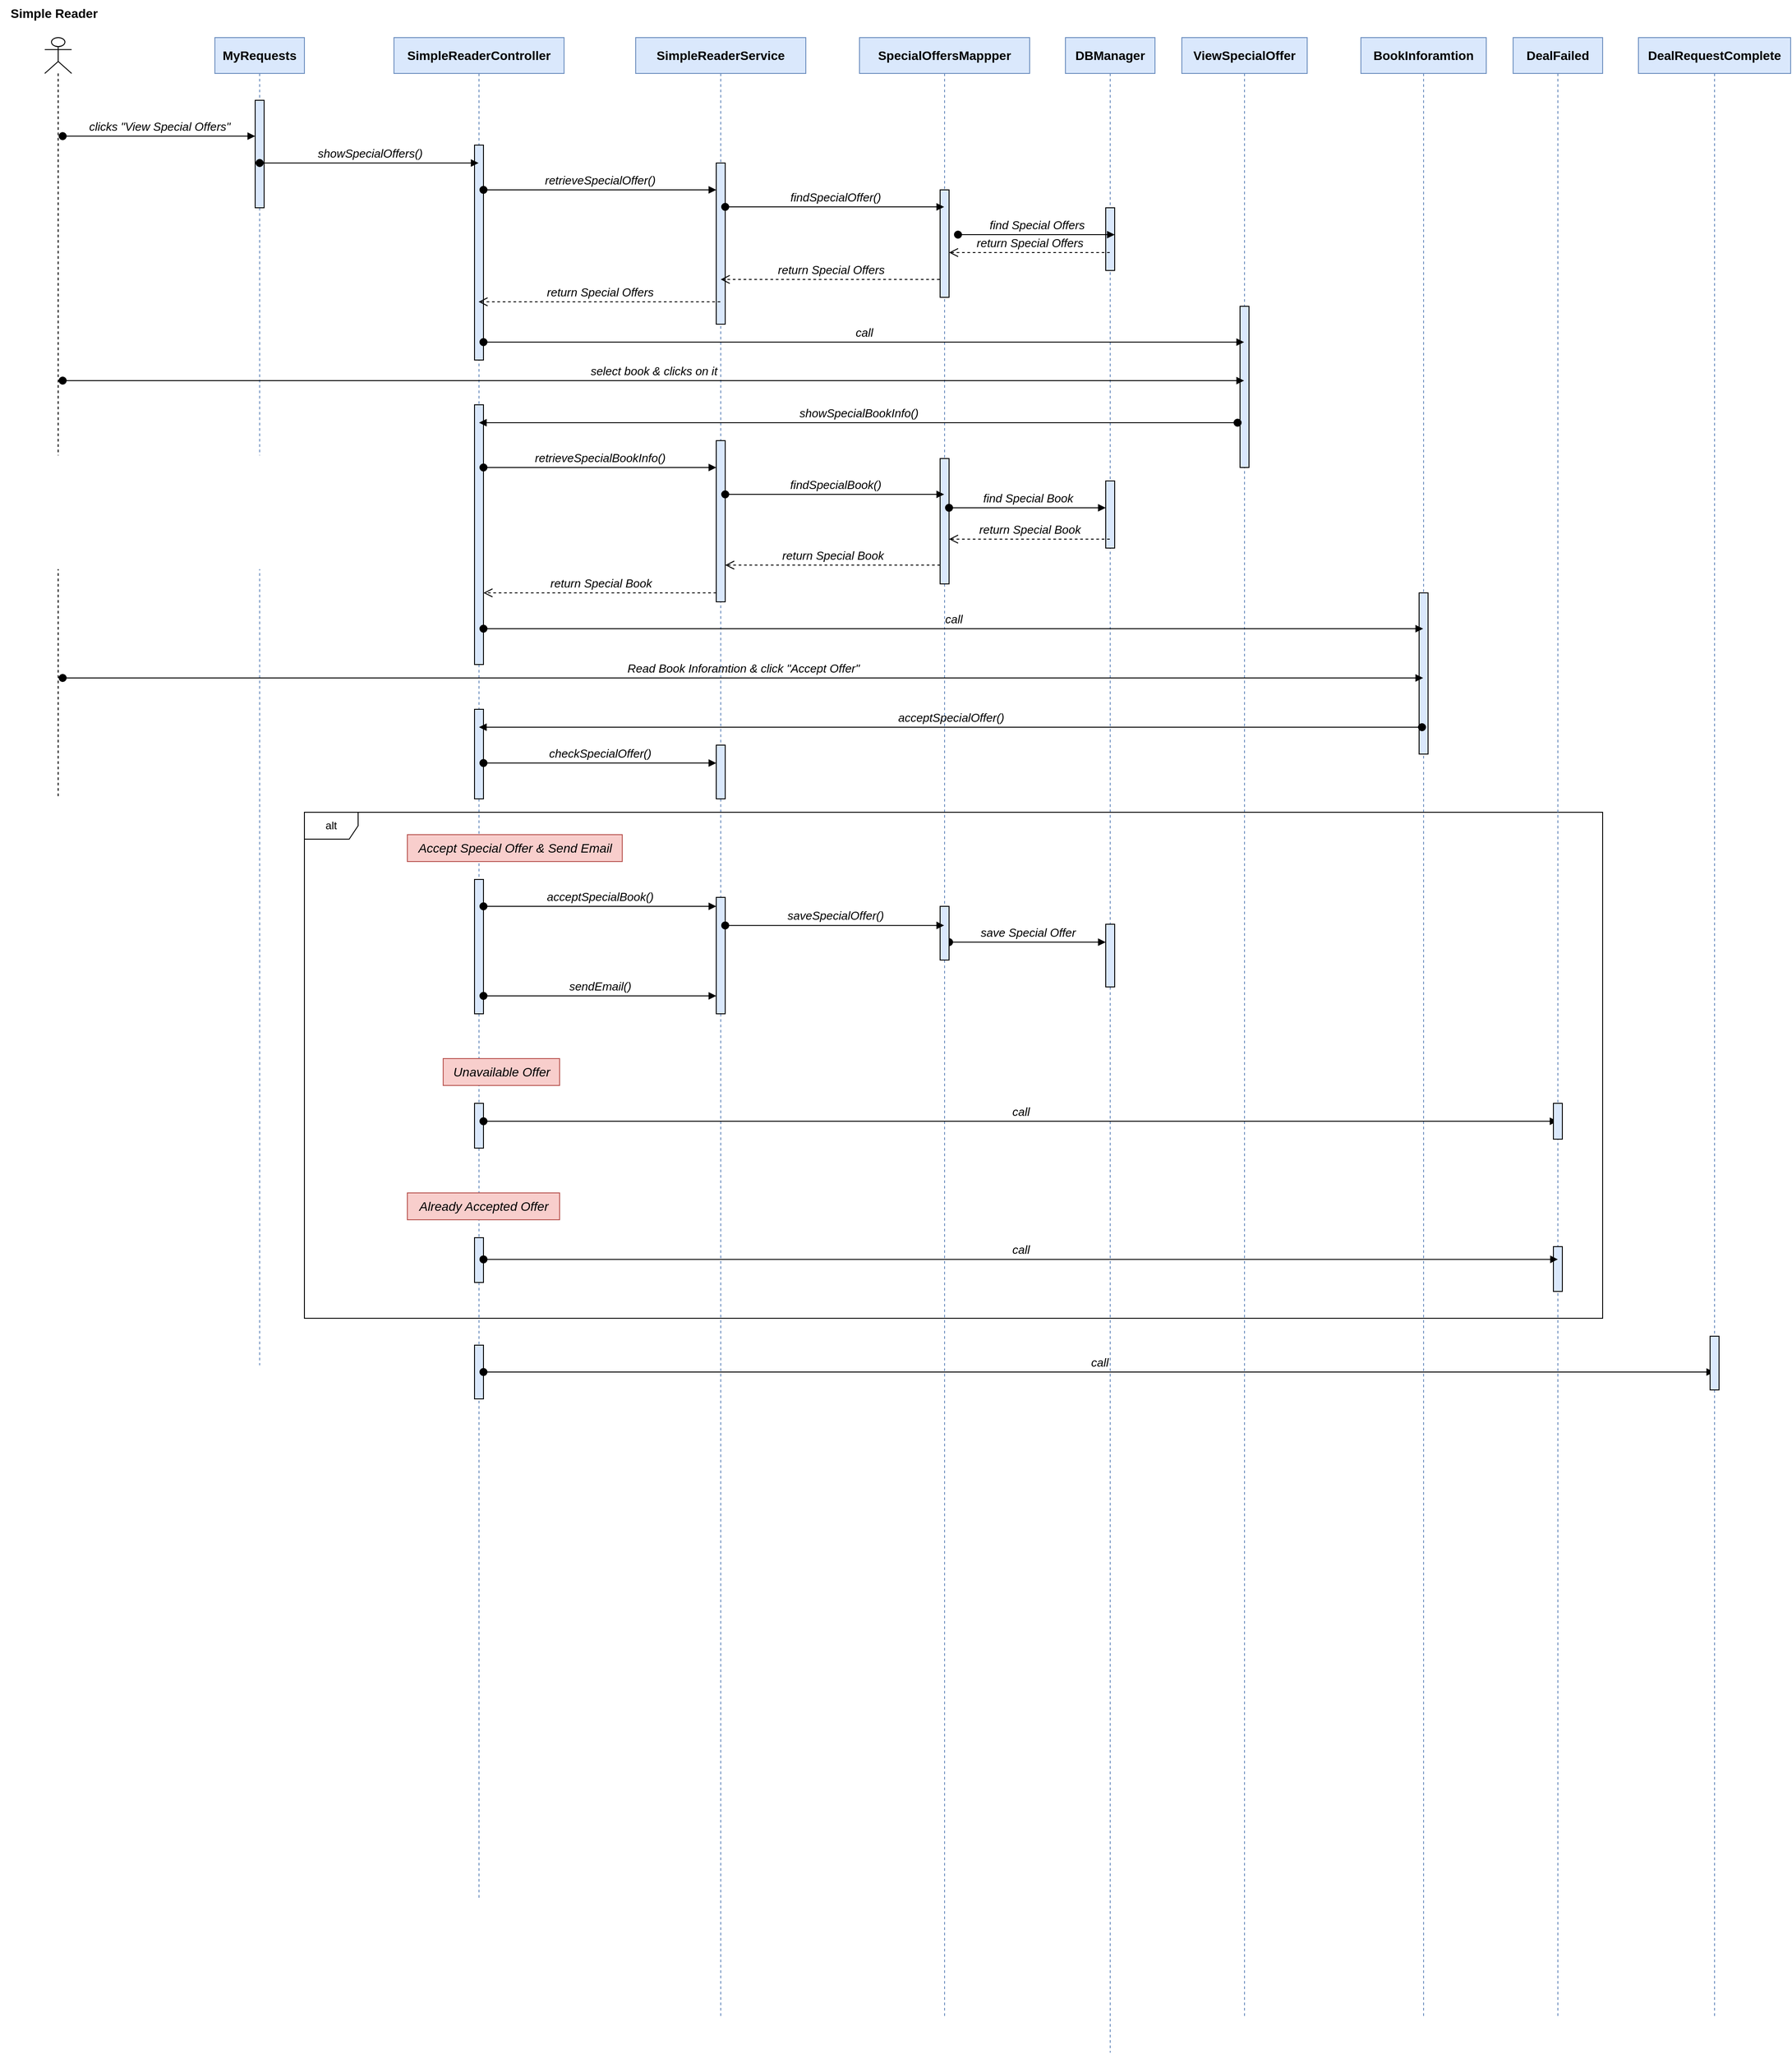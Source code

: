 <mxfile version="27.0.3">
  <diagram name="Page-1" id="kMd7gAQPCb6QjPK3nhbZ">
    <mxGraphModel dx="3659" dy="2155" grid="1" gridSize="10" guides="1" tooltips="1" connect="1" arrows="1" fold="1" page="1" pageScale="1" pageWidth="850" pageHeight="1100" math="0" shadow="0">
      <root>
        <mxCell id="0" />
        <mxCell id="1" parent="0" />
        <mxCell id="k7ym8znwLnAvNRPPfyiR-1" value="" style="shape=umlLifeline;perimeter=lifelinePerimeter;whiteSpace=wrap;html=1;container=1;dropTarget=0;collapsible=0;recursiveResize=0;outlineConnect=0;portConstraint=eastwest;newEdgeStyle={&quot;curved&quot;:0,&quot;rounded&quot;:0};participant=umlActor;" vertex="1" parent="1">
          <mxGeometry x="-830" y="-40" width="30" height="1720" as="geometry" />
        </mxCell>
        <mxCell id="k7ym8znwLnAvNRPPfyiR-4" value="SimpleReaderController" style="shape=umlLifeline;perimeter=lifelinePerimeter;whiteSpace=wrap;html=1;container=1;dropTarget=0;collapsible=0;recursiveResize=0;outlineConnect=0;portConstraint=eastwest;newEdgeStyle={&quot;curved&quot;:0,&quot;rounded&quot;:0};fontSize=14;fontStyle=1;fillColor=#dae8fc;strokeColor=#6c8ebf;" vertex="1" parent="1">
          <mxGeometry x="-440" y="-40" width="190" height="2080" as="geometry" />
        </mxCell>
        <mxCell id="k7ym8znwLnAvNRPPfyiR-5" value="" style="html=1;points=[[0,0,0,0,5],[0,1,0,0,-5],[1,0,0,0,5],[1,1,0,0,-5]];perimeter=orthogonalPerimeter;outlineConnect=0;targetShapes=umlLifeline;portConstraint=eastwest;newEdgeStyle={&quot;curved&quot;:0,&quot;rounded&quot;:0};strokeColor=#000000;fillColor=#dae8fc;" vertex="1" parent="k7ym8znwLnAvNRPPfyiR-4">
          <mxGeometry x="90" y="120" width="10" height="240" as="geometry" />
        </mxCell>
        <mxCell id="k7ym8znwLnAvNRPPfyiR-40" value="" style="html=1;points=[[0,0,0,0,5],[0,1,0,0,-5],[1,0,0,0,5],[1,1,0,0,-5]];perimeter=orthogonalPerimeter;outlineConnect=0;targetShapes=umlLifeline;portConstraint=eastwest;newEdgeStyle={&quot;curved&quot;:0,&quot;rounded&quot;:0};strokeColor=#000000;fillColor=#dae8fc;" vertex="1" parent="k7ym8znwLnAvNRPPfyiR-4">
          <mxGeometry x="90" y="410" width="10" height="290" as="geometry" />
        </mxCell>
        <mxCell id="k7ym8znwLnAvNRPPfyiR-53" value="" style="html=1;points=[[0,0,0,0,5],[0,1,0,0,-5],[1,0,0,0,5],[1,1,0,0,-5]];perimeter=orthogonalPerimeter;outlineConnect=0;targetShapes=umlLifeline;portConstraint=eastwest;newEdgeStyle={&quot;curved&quot;:0,&quot;rounded&quot;:0};strokeColor=#000000;fillColor=#dae8fc;" vertex="1" parent="k7ym8znwLnAvNRPPfyiR-4">
          <mxGeometry x="90" y="750" width="10" height="100" as="geometry" />
        </mxCell>
        <mxCell id="k7ym8znwLnAvNRPPfyiR-75" value="" style="html=1;points=[[0,0,0,0,5],[0,1,0,0,-5],[1,0,0,0,5],[1,1,0,0,-5]];perimeter=orthogonalPerimeter;outlineConnect=0;targetShapes=umlLifeline;portConstraint=eastwest;newEdgeStyle={&quot;curved&quot;:0,&quot;rounded&quot;:0};strokeColor=#000000;fillColor=#dae8fc;" vertex="1" parent="k7ym8znwLnAvNRPPfyiR-4">
          <mxGeometry x="90" y="1460" width="10" height="60" as="geometry" />
        </mxCell>
        <mxCell id="k7ym8znwLnAvNRPPfyiR-11" value="SimpleReaderService" style="shape=umlLifeline;perimeter=lifelinePerimeter;whiteSpace=wrap;html=1;container=1;dropTarget=0;collapsible=0;recursiveResize=0;outlineConnect=0;portConstraint=eastwest;newEdgeStyle={&quot;curved&quot;:0,&quot;rounded&quot;:0};fontSize=14;fontStyle=1;fillColor=#dae8fc;strokeColor=#6c8ebf;" vertex="1" parent="1">
          <mxGeometry x="-170" y="-40" width="190" height="2210" as="geometry" />
        </mxCell>
        <mxCell id="k7ym8znwLnAvNRPPfyiR-12" value="" style="html=1;points=[[0,0,0,0,5],[0,1,0,0,-5],[1,0,0,0,5],[1,1,0,0,-5]];perimeter=orthogonalPerimeter;outlineConnect=0;targetShapes=umlLifeline;portConstraint=eastwest;newEdgeStyle={&quot;curved&quot;:0,&quot;rounded&quot;:0};strokeColor=#000000;fillColor=#dae8fc;" vertex="1" parent="k7ym8znwLnAvNRPPfyiR-11">
          <mxGeometry x="90" y="140" width="10" height="180" as="geometry" />
        </mxCell>
        <mxCell id="k7ym8znwLnAvNRPPfyiR-41" value="" style="html=1;points=[[0,0,0,0,5],[0,1,0,0,-5],[1,0,0,0,5],[1,1,0,0,-5]];perimeter=orthogonalPerimeter;outlineConnect=0;targetShapes=umlLifeline;portConstraint=eastwest;newEdgeStyle={&quot;curved&quot;:0,&quot;rounded&quot;:0};strokeColor=#000000;fillColor=#dae8fc;" vertex="1" parent="k7ym8znwLnAvNRPPfyiR-11">
          <mxGeometry x="90" y="450" width="10" height="180" as="geometry" />
        </mxCell>
        <mxCell id="k7ym8znwLnAvNRPPfyiR-56" value="" style="html=1;points=[[0,0,0,0,5],[0,1,0,0,-5],[1,0,0,0,5],[1,1,0,0,-5]];perimeter=orthogonalPerimeter;outlineConnect=0;targetShapes=umlLifeline;portConstraint=eastwest;newEdgeStyle={&quot;curved&quot;:0,&quot;rounded&quot;:0};strokeColor=#000000;fillColor=#dae8fc;" vertex="1" parent="k7ym8znwLnAvNRPPfyiR-11">
          <mxGeometry x="90" y="790" width="10" height="60" as="geometry" />
        </mxCell>
        <mxCell id="k7ym8znwLnAvNRPPfyiR-14" value="Simple Reader" style="text;html=1;align=center;verticalAlign=middle;resizable=0;points=[];autosize=1;strokeColor=none;fillColor=none;fontSize=14;fontStyle=1" vertex="1" parent="1">
          <mxGeometry x="-880" y="-82" width="120" height="30" as="geometry" />
        </mxCell>
        <mxCell id="k7ym8znwLnAvNRPPfyiR-15" value="MyRequests" style="shape=umlLifeline;perimeter=lifelinePerimeter;whiteSpace=wrap;html=1;container=1;dropTarget=0;collapsible=0;recursiveResize=0;outlineConnect=0;portConstraint=eastwest;newEdgeStyle={&quot;curved&quot;:0,&quot;rounded&quot;:0};fontSize=14;fontStyle=1;fillColor=#dae8fc;strokeColor=#6c8ebf;" vertex="1" parent="1">
          <mxGeometry x="-640" y="-40" width="100" height="1720" as="geometry" />
        </mxCell>
        <mxCell id="k7ym8znwLnAvNRPPfyiR-16" value="" style="html=1;points=[[0,0,0,0,5],[0,1,0,0,-5],[1,0,0,0,5],[1,1,0,0,-5]];perimeter=orthogonalPerimeter;outlineConnect=0;targetShapes=umlLifeline;portConstraint=eastwest;newEdgeStyle={&quot;curved&quot;:0,&quot;rounded&quot;:0};strokeColor=#000000;fillColor=#dae8fc;" vertex="1" parent="k7ym8znwLnAvNRPPfyiR-15">
          <mxGeometry x="45" y="70" width="10" height="120" as="geometry" />
        </mxCell>
        <mxCell id="k7ym8znwLnAvNRPPfyiR-17" value="clicks &quot;View Special Offers&quot;" style="html=1;verticalAlign=bottom;startArrow=oval;startFill=1;endArrow=block;startSize=8;curved=0;rounded=0;fontSize=13;fontStyle=2;labelBackgroundColor=none;" edge="1" parent="1">
          <mxGeometry width="60" relative="1" as="geometry">
            <mxPoint x="-810" y="70" as="sourcePoint" />
            <mxPoint x="-595" y="70" as="targetPoint" />
          </mxGeometry>
        </mxCell>
        <mxCell id="k7ym8znwLnAvNRPPfyiR-18" value="showSpecialOffers()" style="html=1;verticalAlign=bottom;startArrow=oval;startFill=1;endArrow=block;startSize=8;curved=0;rounded=0;fontSize=13;fontStyle=2;labelBackgroundColor=none;" edge="1" parent="1">
          <mxGeometry width="60" relative="1" as="geometry">
            <mxPoint x="-590" y="100" as="sourcePoint" />
            <mxPoint x="-345.5" y="100" as="targetPoint" />
            <mxPoint as="offset" />
          </mxGeometry>
        </mxCell>
        <mxCell id="k7ym8znwLnAvNRPPfyiR-19" value="retrieveSpecialOffer()" style="html=1;verticalAlign=bottom;startArrow=oval;startFill=1;endArrow=block;startSize=8;curved=0;rounded=0;fontSize=13;fontStyle=2;labelBackgroundColor=none;" edge="1" parent="1" target="k7ym8znwLnAvNRPPfyiR-12">
          <mxGeometry width="60" relative="1" as="geometry">
            <mxPoint x="-340" y="130" as="sourcePoint" />
            <mxPoint x="-150" y="130" as="targetPoint" />
            <mxPoint as="offset" />
          </mxGeometry>
        </mxCell>
        <mxCell id="k7ym8znwLnAvNRPPfyiR-21" value="SpecialOffersMappper" style="shape=umlLifeline;perimeter=lifelinePerimeter;whiteSpace=wrap;html=1;container=1;dropTarget=0;collapsible=0;recursiveResize=0;outlineConnect=0;portConstraint=eastwest;newEdgeStyle={&quot;curved&quot;:0,&quot;rounded&quot;:0};fontSize=14;fontStyle=1;fillColor=#dae8fc;strokeColor=#6c8ebf;" vertex="1" parent="1">
          <mxGeometry x="80" y="-40" width="190" height="2210" as="geometry" />
        </mxCell>
        <mxCell id="k7ym8znwLnAvNRPPfyiR-22" value="" style="html=1;points=[[0,0,0,0,5],[0,1,0,0,-5],[1,0,0,0,5],[1,1,0,0,-5]];perimeter=orthogonalPerimeter;outlineConnect=0;targetShapes=umlLifeline;portConstraint=eastwest;newEdgeStyle={&quot;curved&quot;:0,&quot;rounded&quot;:0};strokeColor=#000000;fillColor=#dae8fc;" vertex="1" parent="k7ym8znwLnAvNRPPfyiR-21">
          <mxGeometry x="90" y="170" width="10" height="120" as="geometry" />
        </mxCell>
        <mxCell id="k7ym8znwLnAvNRPPfyiR-43" value="" style="html=1;points=[[0,0,0,0,5],[0,1,0,0,-5],[1,0,0,0,5],[1,1,0,0,-5]];perimeter=orthogonalPerimeter;outlineConnect=0;targetShapes=umlLifeline;portConstraint=eastwest;newEdgeStyle={&quot;curved&quot;:0,&quot;rounded&quot;:0};strokeColor=#000000;fillColor=#dae8fc;" vertex="1" parent="k7ym8znwLnAvNRPPfyiR-21">
          <mxGeometry x="90" y="470" width="10" height="140" as="geometry" />
        </mxCell>
        <mxCell id="k7ym8znwLnAvNRPPfyiR-24" value="DBManager" style="shape=umlLifeline;perimeter=lifelinePerimeter;whiteSpace=wrap;html=1;container=1;dropTarget=0;collapsible=0;recursiveResize=0;outlineConnect=0;portConstraint=eastwest;newEdgeStyle={&quot;curved&quot;:0,&quot;rounded&quot;:0};fontSize=14;fontStyle=1;fillColor=#dae8fc;strokeColor=#6c8ebf;" vertex="1" parent="1">
          <mxGeometry x="310" y="-40" width="100" height="2250" as="geometry" />
        </mxCell>
        <mxCell id="k7ym8znwLnAvNRPPfyiR-25" value="" style="html=1;points=[[0,0,0,0,5],[0,1,0,0,-5],[1,0,0,0,5],[1,1,0,0,-5]];perimeter=orthogonalPerimeter;outlineConnect=0;targetShapes=umlLifeline;portConstraint=eastwest;newEdgeStyle={&quot;curved&quot;:0,&quot;rounded&quot;:0};strokeColor=#000000;fillColor=#dae8fc;" vertex="1" parent="k7ym8znwLnAvNRPPfyiR-24">
          <mxGeometry x="45" y="190" width="10" height="70" as="geometry" />
        </mxCell>
        <mxCell id="k7ym8znwLnAvNRPPfyiR-45" value="" style="html=1;points=[[0,0,0,0,5],[0,1,0,0,-5],[1,0,0,0,5],[1,1,0,0,-5]];perimeter=orthogonalPerimeter;outlineConnect=0;targetShapes=umlLifeline;portConstraint=eastwest;newEdgeStyle={&quot;curved&quot;:0,&quot;rounded&quot;:0};strokeColor=#000000;fillColor=#dae8fc;" vertex="1" parent="k7ym8znwLnAvNRPPfyiR-24">
          <mxGeometry x="45" y="495" width="10" height="75" as="geometry" />
        </mxCell>
        <mxCell id="k7ym8znwLnAvNRPPfyiR-27" value="findSpecialOffer()" style="html=1;verticalAlign=bottom;startArrow=oval;startFill=1;endArrow=block;startSize=8;curved=0;rounded=0;fontSize=13;fontStyle=2;labelBackgroundColor=none;" edge="1" parent="1">
          <mxGeometry width="60" relative="1" as="geometry">
            <mxPoint x="-70" y="149" as="sourcePoint" />
            <mxPoint x="174.5" y="149" as="targetPoint" />
            <mxPoint as="offset" />
          </mxGeometry>
        </mxCell>
        <mxCell id="k7ym8znwLnAvNRPPfyiR-28" value="save Special Offer" style="html=1;verticalAlign=bottom;startArrow=oval;startFill=1;endArrow=block;startSize=8;curved=0;rounded=0;fontSize=13;fontStyle=2;labelBackgroundColor=none;" edge="1" parent="1">
          <mxGeometry width="60" relative="1" as="geometry">
            <mxPoint x="180" y="970" as="sourcePoint" />
            <mxPoint x="355" y="970" as="targetPoint" />
            <mxPoint as="offset" />
          </mxGeometry>
        </mxCell>
        <mxCell id="k7ym8znwLnAvNRPPfyiR-29" value="return Special Offers" style="html=1;verticalAlign=bottom;endArrow=open;dashed=1;endSize=8;curved=0;rounded=0;fontStyle=2;fontSize=13;" edge="1" parent="1">
          <mxGeometry x="-0.002" relative="1" as="geometry">
            <mxPoint x="359.5" y="200" as="sourcePoint" />
            <mxPoint x="180.0" y="200" as="targetPoint" />
            <mxPoint as="offset" />
          </mxGeometry>
        </mxCell>
        <mxCell id="k7ym8znwLnAvNRPPfyiR-30" value="return Special Offers" style="html=1;verticalAlign=bottom;endArrow=open;dashed=1;endSize=8;curved=0;rounded=0;fontStyle=2;fontSize=13;" edge="1" parent="1" target="k7ym8znwLnAvNRPPfyiR-11">
          <mxGeometry x="-0.002" relative="1" as="geometry">
            <mxPoint x="169.5" y="230" as="sourcePoint" />
            <mxPoint x="-10.0" y="230" as="targetPoint" />
            <mxPoint as="offset" />
          </mxGeometry>
        </mxCell>
        <mxCell id="k7ym8znwLnAvNRPPfyiR-31" value="return Special Offers" style="html=1;verticalAlign=bottom;endArrow=open;dashed=1;endSize=8;curved=0;rounded=0;fontStyle=2;fontSize=13;" edge="1" parent="1">
          <mxGeometry x="-0.002" relative="1" as="geometry">
            <mxPoint x="-75.5" y="255" as="sourcePoint" />
            <mxPoint x="-345.5" y="255" as="targetPoint" />
            <mxPoint as="offset" />
          </mxGeometry>
        </mxCell>
        <mxCell id="k7ym8znwLnAvNRPPfyiR-32" value="ViewSpecialOffer" style="shape=umlLifeline;perimeter=lifelinePerimeter;whiteSpace=wrap;html=1;container=1;dropTarget=0;collapsible=0;recursiveResize=0;outlineConnect=0;portConstraint=eastwest;newEdgeStyle={&quot;curved&quot;:0,&quot;rounded&quot;:0};fontSize=14;fontStyle=1;fillColor=#dae8fc;strokeColor=#6c8ebf;" vertex="1" parent="1">
          <mxGeometry x="440" y="-40" width="140" height="2210" as="geometry" />
        </mxCell>
        <mxCell id="k7ym8znwLnAvNRPPfyiR-33" value="" style="html=1;points=[[0,0,0,0,5],[0,1,0,0,-5],[1,0,0,0,5],[1,1,0,0,-5]];perimeter=orthogonalPerimeter;outlineConnect=0;targetShapes=umlLifeline;portConstraint=eastwest;newEdgeStyle={&quot;curved&quot;:0,&quot;rounded&quot;:0};strokeColor=#000000;fillColor=#dae8fc;" vertex="1" parent="k7ym8znwLnAvNRPPfyiR-32">
          <mxGeometry x="65" y="300" width="10" height="180" as="geometry" />
        </mxCell>
        <mxCell id="k7ym8znwLnAvNRPPfyiR-35" value="call" style="html=1;verticalAlign=bottom;startArrow=oval;startFill=1;endArrow=block;startSize=8;curved=0;rounded=0;fontSize=13;fontStyle=2;labelBackgroundColor=none;" edge="1" parent="1" target="k7ym8znwLnAvNRPPfyiR-32">
          <mxGeometry width="60" relative="1" as="geometry">
            <mxPoint x="-340" y="300" as="sourcePoint" />
            <mxPoint x="360" y="300" as="targetPoint" />
            <mxPoint as="offset" />
          </mxGeometry>
        </mxCell>
        <mxCell id="k7ym8znwLnAvNRPPfyiR-36" value="select book &amp;amp; clicks on it" style="html=1;verticalAlign=bottom;startArrow=oval;startFill=1;endArrow=block;startSize=8;curved=0;rounded=0;fontSize=13;fontStyle=2;labelBackgroundColor=none;" edge="1" parent="1">
          <mxGeometry x="0.0" width="60" relative="1" as="geometry">
            <mxPoint x="-810" y="343" as="sourcePoint" />
            <mxPoint x="509.5" y="343" as="targetPoint" />
            <mxPoint as="offset" />
          </mxGeometry>
        </mxCell>
        <mxCell id="k7ym8znwLnAvNRPPfyiR-37" value="BookInforamtion" style="shape=umlLifeline;perimeter=lifelinePerimeter;whiteSpace=wrap;html=1;container=1;dropTarget=0;collapsible=0;recursiveResize=0;outlineConnect=0;portConstraint=eastwest;newEdgeStyle={&quot;curved&quot;:0,&quot;rounded&quot;:0};fontSize=14;fontStyle=1;fillColor=#dae8fc;strokeColor=#6c8ebf;" vertex="1" parent="1">
          <mxGeometry x="640" y="-40" width="140" height="2210" as="geometry" />
        </mxCell>
        <mxCell id="k7ym8znwLnAvNRPPfyiR-38" value="" style="html=1;points=[[0,0,0,0,5],[0,1,0,0,-5],[1,0,0,0,5],[1,1,0,0,-5]];perimeter=orthogonalPerimeter;outlineConnect=0;targetShapes=umlLifeline;portConstraint=eastwest;newEdgeStyle={&quot;curved&quot;:0,&quot;rounded&quot;:0};strokeColor=#000000;fillColor=#dae8fc;" vertex="1" parent="k7ym8znwLnAvNRPPfyiR-37">
          <mxGeometry x="65" y="620" width="10" height="180" as="geometry" />
        </mxCell>
        <mxCell id="k7ym8znwLnAvNRPPfyiR-39" value="showSpecialBookInfo()" style="html=1;verticalAlign=bottom;startArrow=oval;startFill=1;endArrow=block;startSize=8;curved=0;rounded=0;fontSize=13;fontStyle=2;labelBackgroundColor=none;" edge="1" parent="1" target="k7ym8znwLnAvNRPPfyiR-4">
          <mxGeometry width="60" relative="1" as="geometry">
            <mxPoint x="502.25" y="390" as="sourcePoint" />
            <mxPoint x="-230" y="390" as="targetPoint" />
            <mxPoint as="offset" />
          </mxGeometry>
        </mxCell>
        <mxCell id="k7ym8znwLnAvNRPPfyiR-42" value="retrieveSpecialBookInfo()" style="html=1;verticalAlign=bottom;startArrow=oval;startFill=1;endArrow=block;startSize=8;curved=0;rounded=0;fontSize=13;fontStyle=2;labelBackgroundColor=none;" edge="1" parent="1">
          <mxGeometry width="60" relative="1" as="geometry">
            <mxPoint x="-340" y="440" as="sourcePoint" />
            <mxPoint x="-80" y="440" as="targetPoint" />
            <mxPoint as="offset" />
          </mxGeometry>
        </mxCell>
        <mxCell id="k7ym8znwLnAvNRPPfyiR-44" value="findSpecialBook()" style="html=1;verticalAlign=bottom;startArrow=oval;startFill=1;endArrow=block;startSize=8;curved=0;rounded=0;fontSize=13;fontStyle=2;labelBackgroundColor=none;" edge="1" parent="1">
          <mxGeometry width="60" relative="1" as="geometry">
            <mxPoint x="-70" y="470" as="sourcePoint" />
            <mxPoint x="174.5" y="470" as="targetPoint" />
            <mxPoint as="offset" />
          </mxGeometry>
        </mxCell>
        <mxCell id="k7ym8znwLnAvNRPPfyiR-46" value="find Special Book" style="html=1;verticalAlign=bottom;startArrow=oval;startFill=1;endArrow=block;startSize=8;curved=0;rounded=0;fontSize=13;fontStyle=2;labelBackgroundColor=none;" edge="1" parent="1">
          <mxGeometry width="60" relative="1" as="geometry">
            <mxPoint x="180" y="485" as="sourcePoint" />
            <mxPoint x="355" y="485" as="targetPoint" />
            <mxPoint as="offset" />
          </mxGeometry>
        </mxCell>
        <mxCell id="k7ym8znwLnAvNRPPfyiR-47" value="return Special Book" style="html=1;verticalAlign=bottom;endArrow=open;dashed=1;endSize=8;curved=0;rounded=0;fontStyle=2;fontSize=13;" edge="1" parent="1">
          <mxGeometry x="-0.002" relative="1" as="geometry">
            <mxPoint x="359.5" y="520" as="sourcePoint" />
            <mxPoint x="180.0" y="520" as="targetPoint" />
            <mxPoint as="offset" />
          </mxGeometry>
        </mxCell>
        <mxCell id="k7ym8znwLnAvNRPPfyiR-48" value="return Special Book" style="html=1;verticalAlign=bottom;endArrow=open;dashed=1;endSize=8;curved=0;rounded=0;fontStyle=2;fontSize=13;" edge="1" parent="1">
          <mxGeometry x="-0.002" relative="1" as="geometry">
            <mxPoint x="170" y="549" as="sourcePoint" />
            <mxPoint x="-70" y="549" as="targetPoint" />
            <mxPoint as="offset" />
          </mxGeometry>
        </mxCell>
        <mxCell id="k7ym8znwLnAvNRPPfyiR-49" value="return Special Book" style="html=1;verticalAlign=bottom;endArrow=open;dashed=1;endSize=8;curved=0;rounded=0;fontStyle=2;fontSize=13;" edge="1" parent="1" target="k7ym8znwLnAvNRPPfyiR-40">
          <mxGeometry x="-0.002" relative="1" as="geometry">
            <mxPoint x="-80" y="580" as="sourcePoint" />
            <mxPoint x="-320" y="580" as="targetPoint" />
            <mxPoint as="offset" />
          </mxGeometry>
        </mxCell>
        <mxCell id="k7ym8znwLnAvNRPPfyiR-50" value="call" style="html=1;verticalAlign=bottom;startArrow=oval;startFill=1;endArrow=block;startSize=8;curved=0;rounded=0;fontSize=13;fontStyle=2;labelBackgroundColor=none;" edge="1" parent="1" target="k7ym8znwLnAvNRPPfyiR-37">
          <mxGeometry width="60" relative="1" as="geometry">
            <mxPoint x="-340" y="620" as="sourcePoint" />
            <mxPoint x="510" y="620" as="targetPoint" />
            <mxPoint as="offset" />
          </mxGeometry>
        </mxCell>
        <mxCell id="k7ym8znwLnAvNRPPfyiR-51" value="Read Book Inforamtion &amp;amp; click &quot;Accept Offer&quot;" style="html=1;verticalAlign=bottom;startArrow=oval;startFill=1;endArrow=block;startSize=8;curved=0;rounded=0;fontSize=13;fontStyle=2;labelBackgroundColor=none;" edge="1" parent="1">
          <mxGeometry x="0.0" width="60" relative="1" as="geometry">
            <mxPoint x="-810" y="675" as="sourcePoint" />
            <mxPoint x="709.5" y="675" as="targetPoint" />
            <mxPoint as="offset" />
          </mxGeometry>
        </mxCell>
        <mxCell id="k7ym8znwLnAvNRPPfyiR-52" value="alt" style="shape=umlFrame;whiteSpace=wrap;html=1;pointerEvents=0;" vertex="1" parent="1">
          <mxGeometry x="-540" y="825" width="1450" height="565" as="geometry" />
        </mxCell>
        <mxCell id="k7ym8znwLnAvNRPPfyiR-54" value="Accept Special Offer &amp;amp; Send Email" style="text;html=1;align=center;verticalAlign=middle;resizable=0;points=[];autosize=1;fontSize=14;fontStyle=2;fillColor=#f8cecc;strokeColor=#b85450;" vertex="1" parent="1">
          <mxGeometry x="-425" y="850" width="240" height="30" as="geometry" />
        </mxCell>
        <mxCell id="k7ym8znwLnAvNRPPfyiR-55" value="acceptSpecialOffer()" style="html=1;verticalAlign=bottom;startArrow=oval;startFill=1;endArrow=block;startSize=8;curved=0;rounded=0;fontSize=13;fontStyle=2;labelBackgroundColor=none;" edge="1" parent="1" target="k7ym8znwLnAvNRPPfyiR-4">
          <mxGeometry width="60" relative="1" as="geometry">
            <mxPoint x="708.25" y="730" as="sourcePoint" />
            <mxPoint x="-140" y="730" as="targetPoint" />
            <mxPoint as="offset" />
          </mxGeometry>
        </mxCell>
        <mxCell id="k7ym8znwLnAvNRPPfyiR-57" value="checkSpecialOffer()" style="html=1;verticalAlign=bottom;startArrow=oval;startFill=1;endArrow=block;startSize=8;curved=0;rounded=0;fontSize=13;fontStyle=2;labelBackgroundColor=none;" edge="1" parent="1">
          <mxGeometry width="60" relative="1" as="geometry">
            <mxPoint x="-340" y="770" as="sourcePoint" />
            <mxPoint x="-80" y="770" as="targetPoint" />
            <mxPoint as="offset" />
          </mxGeometry>
        </mxCell>
        <mxCell id="k7ym8znwLnAvNRPPfyiR-58" value="" style="html=1;points=[[0,0,0,0,5],[0,1,0,0,-5],[1,0,0,0,5],[1,1,0,0,-5]];perimeter=orthogonalPerimeter;outlineConnect=0;targetShapes=umlLifeline;portConstraint=eastwest;newEdgeStyle={&quot;curved&quot;:0,&quot;rounded&quot;:0};strokeColor=#000000;fillColor=#dae8fc;" vertex="1" parent="1">
          <mxGeometry x="-350" y="900" width="10" height="150" as="geometry" />
        </mxCell>
        <mxCell id="k7ym8znwLnAvNRPPfyiR-59" value="" style="html=1;points=[[0,0,0,0,5],[0,1,0,0,-5],[1,0,0,0,5],[1,1,0,0,-5]];perimeter=orthogonalPerimeter;outlineConnect=0;targetShapes=umlLifeline;portConstraint=eastwest;newEdgeStyle={&quot;curved&quot;:0,&quot;rounded&quot;:0};strokeColor=#000000;fillColor=#dae8fc;" vertex="1" parent="1">
          <mxGeometry x="-80" y="920" width="10" height="130" as="geometry" />
        </mxCell>
        <mxCell id="k7ym8znwLnAvNRPPfyiR-60" value="acceptSpecialBook()" style="html=1;verticalAlign=bottom;startArrow=oval;startFill=1;endArrow=block;startSize=8;curved=0;rounded=0;fontSize=13;fontStyle=2;labelBackgroundColor=none;" edge="1" parent="1">
          <mxGeometry width="60" relative="1" as="geometry">
            <mxPoint x="-340" y="930" as="sourcePoint" />
            <mxPoint x="-80" y="930" as="targetPoint" />
            <mxPoint as="offset" />
          </mxGeometry>
        </mxCell>
        <mxCell id="k7ym8znwLnAvNRPPfyiR-61" value="" style="html=1;points=[[0,0,0,0,5],[0,1,0,0,-5],[1,0,0,0,5],[1,1,0,0,-5]];perimeter=orthogonalPerimeter;outlineConnect=0;targetShapes=umlLifeline;portConstraint=eastwest;newEdgeStyle={&quot;curved&quot;:0,&quot;rounded&quot;:0};strokeColor=#000000;fillColor=#dae8fc;" vertex="1" parent="1">
          <mxGeometry x="170" y="930" width="10" height="60" as="geometry" />
        </mxCell>
        <mxCell id="k7ym8znwLnAvNRPPfyiR-62" value="saveSpecialOffer()" style="html=1;verticalAlign=bottom;startArrow=oval;startFill=1;endArrow=block;startSize=8;curved=0;rounded=0;fontSize=13;fontStyle=2;labelBackgroundColor=none;" edge="1" parent="1">
          <mxGeometry width="60" relative="1" as="geometry">
            <mxPoint x="-70" y="951.33" as="sourcePoint" />
            <mxPoint x="174.5" y="951.33" as="targetPoint" />
            <mxPoint as="offset" />
          </mxGeometry>
        </mxCell>
        <mxCell id="k7ym8znwLnAvNRPPfyiR-63" value="find Special Offers" style="html=1;verticalAlign=bottom;startArrow=oval;startFill=1;endArrow=block;startSize=8;curved=0;rounded=0;fontSize=13;fontStyle=2;labelBackgroundColor=none;" edge="1" parent="1">
          <mxGeometry width="60" relative="1" as="geometry">
            <mxPoint x="190" y="180" as="sourcePoint" />
            <mxPoint x="365" y="180" as="targetPoint" />
            <mxPoint as="offset" />
          </mxGeometry>
        </mxCell>
        <mxCell id="k7ym8znwLnAvNRPPfyiR-64" value="" style="html=1;points=[[0,0,0,0,5],[0,1,0,0,-5],[1,0,0,0,5],[1,1,0,0,-5]];perimeter=orthogonalPerimeter;outlineConnect=0;targetShapes=umlLifeline;portConstraint=eastwest;newEdgeStyle={&quot;curved&quot;:0,&quot;rounded&quot;:0};strokeColor=#000000;fillColor=#dae8fc;" vertex="1" parent="1">
          <mxGeometry x="355" y="950" width="10" height="70" as="geometry" />
        </mxCell>
        <mxCell id="k7ym8znwLnAvNRPPfyiR-65" value="sendEmail()" style="html=1;verticalAlign=bottom;startArrow=oval;startFill=1;endArrow=block;startSize=8;curved=0;rounded=0;fontSize=13;fontStyle=2;labelBackgroundColor=none;" edge="1" parent="1">
          <mxGeometry width="60" relative="1" as="geometry">
            <mxPoint x="-340" y="1030" as="sourcePoint" />
            <mxPoint x="-80" y="1030" as="targetPoint" />
            <mxPoint as="offset" />
          </mxGeometry>
        </mxCell>
        <mxCell id="k7ym8znwLnAvNRPPfyiR-66" value="Unavailable Offer" style="text;html=1;align=center;verticalAlign=middle;resizable=0;points=[];autosize=1;fontSize=14;fontStyle=2;fillColor=#f8cecc;strokeColor=#b85450;" vertex="1" parent="1">
          <mxGeometry x="-385" y="1100" width="130" height="30" as="geometry" />
        </mxCell>
        <mxCell id="k7ym8znwLnAvNRPPfyiR-67" value="" style="html=1;points=[[0,0,0,0,5],[0,1,0,0,-5],[1,0,0,0,5],[1,1,0,0,-5]];perimeter=orthogonalPerimeter;outlineConnect=0;targetShapes=umlLifeline;portConstraint=eastwest;newEdgeStyle={&quot;curved&quot;:0,&quot;rounded&quot;:0};strokeColor=#000000;fillColor=#dae8fc;" vertex="1" parent="1">
          <mxGeometry x="-350" y="1150" width="10" height="50" as="geometry" />
        </mxCell>
        <mxCell id="k7ym8znwLnAvNRPPfyiR-68" value="call" style="html=1;verticalAlign=bottom;startArrow=oval;startFill=1;endArrow=block;startSize=8;curved=0;rounded=0;fontSize=13;fontStyle=2;labelBackgroundColor=none;" edge="1" parent="1" target="k7ym8znwLnAvNRPPfyiR-69">
          <mxGeometry width="60" relative="1" as="geometry">
            <mxPoint x="-340" y="1170" as="sourcePoint" />
            <mxPoint x="710" y="1170" as="targetPoint" />
            <mxPoint as="offset" />
          </mxGeometry>
        </mxCell>
        <mxCell id="k7ym8znwLnAvNRPPfyiR-69" value="DealFailed" style="shape=umlLifeline;perimeter=lifelinePerimeter;whiteSpace=wrap;html=1;container=1;dropTarget=0;collapsible=0;recursiveResize=0;outlineConnect=0;portConstraint=eastwest;newEdgeStyle={&quot;curved&quot;:0,&quot;rounded&quot;:0};fontSize=14;fontStyle=1;fillColor=#dae8fc;strokeColor=#6c8ebf;" vertex="1" parent="1">
          <mxGeometry x="810" y="-40" width="100" height="2210" as="geometry" />
        </mxCell>
        <mxCell id="k7ym8znwLnAvNRPPfyiR-70" value="" style="html=1;points=[[0,0,0,0,5],[0,1,0,0,-5],[1,0,0,0,5],[1,1,0,0,-5]];perimeter=orthogonalPerimeter;outlineConnect=0;targetShapes=umlLifeline;portConstraint=eastwest;newEdgeStyle={&quot;curved&quot;:0,&quot;rounded&quot;:0};strokeColor=#000000;fillColor=#dae8fc;" vertex="1" parent="k7ym8znwLnAvNRPPfyiR-69">
          <mxGeometry x="45" y="1190" width="10" height="40" as="geometry" />
        </mxCell>
        <mxCell id="k7ym8znwLnAvNRPPfyiR-74" value="" style="html=1;points=[[0,0,0,0,5],[0,1,0,0,-5],[1,0,0,0,5],[1,1,0,0,-5]];perimeter=orthogonalPerimeter;outlineConnect=0;targetShapes=umlLifeline;portConstraint=eastwest;newEdgeStyle={&quot;curved&quot;:0,&quot;rounded&quot;:0};strokeColor=#000000;fillColor=#dae8fc;" vertex="1" parent="k7ym8znwLnAvNRPPfyiR-69">
          <mxGeometry x="45" y="1350" width="10" height="50" as="geometry" />
        </mxCell>
        <mxCell id="k7ym8znwLnAvNRPPfyiR-71" value="Already Accepted Offer" style="text;html=1;align=center;verticalAlign=middle;resizable=0;points=[];autosize=1;fontSize=14;fontStyle=2;fillColor=#f8cecc;strokeColor=#b85450;" vertex="1" parent="1">
          <mxGeometry x="-425" y="1250" width="170" height="30" as="geometry" />
        </mxCell>
        <mxCell id="k7ym8znwLnAvNRPPfyiR-72" value="" style="html=1;points=[[0,0,0,0,5],[0,1,0,0,-5],[1,0,0,0,5],[1,1,0,0,-5]];perimeter=orthogonalPerimeter;outlineConnect=0;targetShapes=umlLifeline;portConstraint=eastwest;newEdgeStyle={&quot;curved&quot;:0,&quot;rounded&quot;:0};strokeColor=#000000;fillColor=#dae8fc;" vertex="1" parent="1">
          <mxGeometry x="-350" y="1300" width="10" height="50" as="geometry" />
        </mxCell>
        <mxCell id="k7ym8znwLnAvNRPPfyiR-73" value="call" style="html=1;verticalAlign=bottom;startArrow=oval;startFill=1;endArrow=block;startSize=8;curved=0;rounded=0;fontSize=13;fontStyle=2;labelBackgroundColor=none;" edge="1" parent="1">
          <mxGeometry width="60" relative="1" as="geometry">
            <mxPoint x="-340" y="1324.23" as="sourcePoint" />
            <mxPoint x="860" y="1324.23" as="targetPoint" />
            <mxPoint as="offset" />
          </mxGeometry>
        </mxCell>
        <mxCell id="k7ym8znwLnAvNRPPfyiR-76" value="call" style="html=1;verticalAlign=bottom;startArrow=oval;startFill=1;endArrow=block;startSize=8;curved=0;rounded=0;fontSize=13;fontStyle=2;labelBackgroundColor=none;" edge="1" parent="1" target="k7ym8znwLnAvNRPPfyiR-77">
          <mxGeometry width="60" relative="1" as="geometry">
            <mxPoint x="-340" y="1450" as="sourcePoint" />
            <mxPoint x="860" y="1450" as="targetPoint" />
            <mxPoint as="offset" />
          </mxGeometry>
        </mxCell>
        <mxCell id="k7ym8znwLnAvNRPPfyiR-77" value="DealRequestComplete" style="shape=umlLifeline;perimeter=lifelinePerimeter;whiteSpace=wrap;html=1;container=1;dropTarget=0;collapsible=0;recursiveResize=0;outlineConnect=0;portConstraint=eastwest;newEdgeStyle={&quot;curved&quot;:0,&quot;rounded&quot;:0};fontSize=14;fontStyle=1;fillColor=#dae8fc;strokeColor=#6c8ebf;" vertex="1" parent="1">
          <mxGeometry x="950" y="-40" width="170" height="2210" as="geometry" />
        </mxCell>
        <mxCell id="k7ym8znwLnAvNRPPfyiR-78" value="" style="html=1;points=[[0,0,0,0,5],[0,1,0,0,-5],[1,0,0,0,5],[1,1,0,0,-5]];perimeter=orthogonalPerimeter;outlineConnect=0;targetShapes=umlLifeline;portConstraint=eastwest;newEdgeStyle={&quot;curved&quot;:0,&quot;rounded&quot;:0};strokeColor=#000000;fillColor=#dae8fc;" vertex="1" parent="k7ym8znwLnAvNRPPfyiR-77">
          <mxGeometry x="80" y="1450" width="10" height="60" as="geometry" />
        </mxCell>
      </root>
    </mxGraphModel>
  </diagram>
</mxfile>
